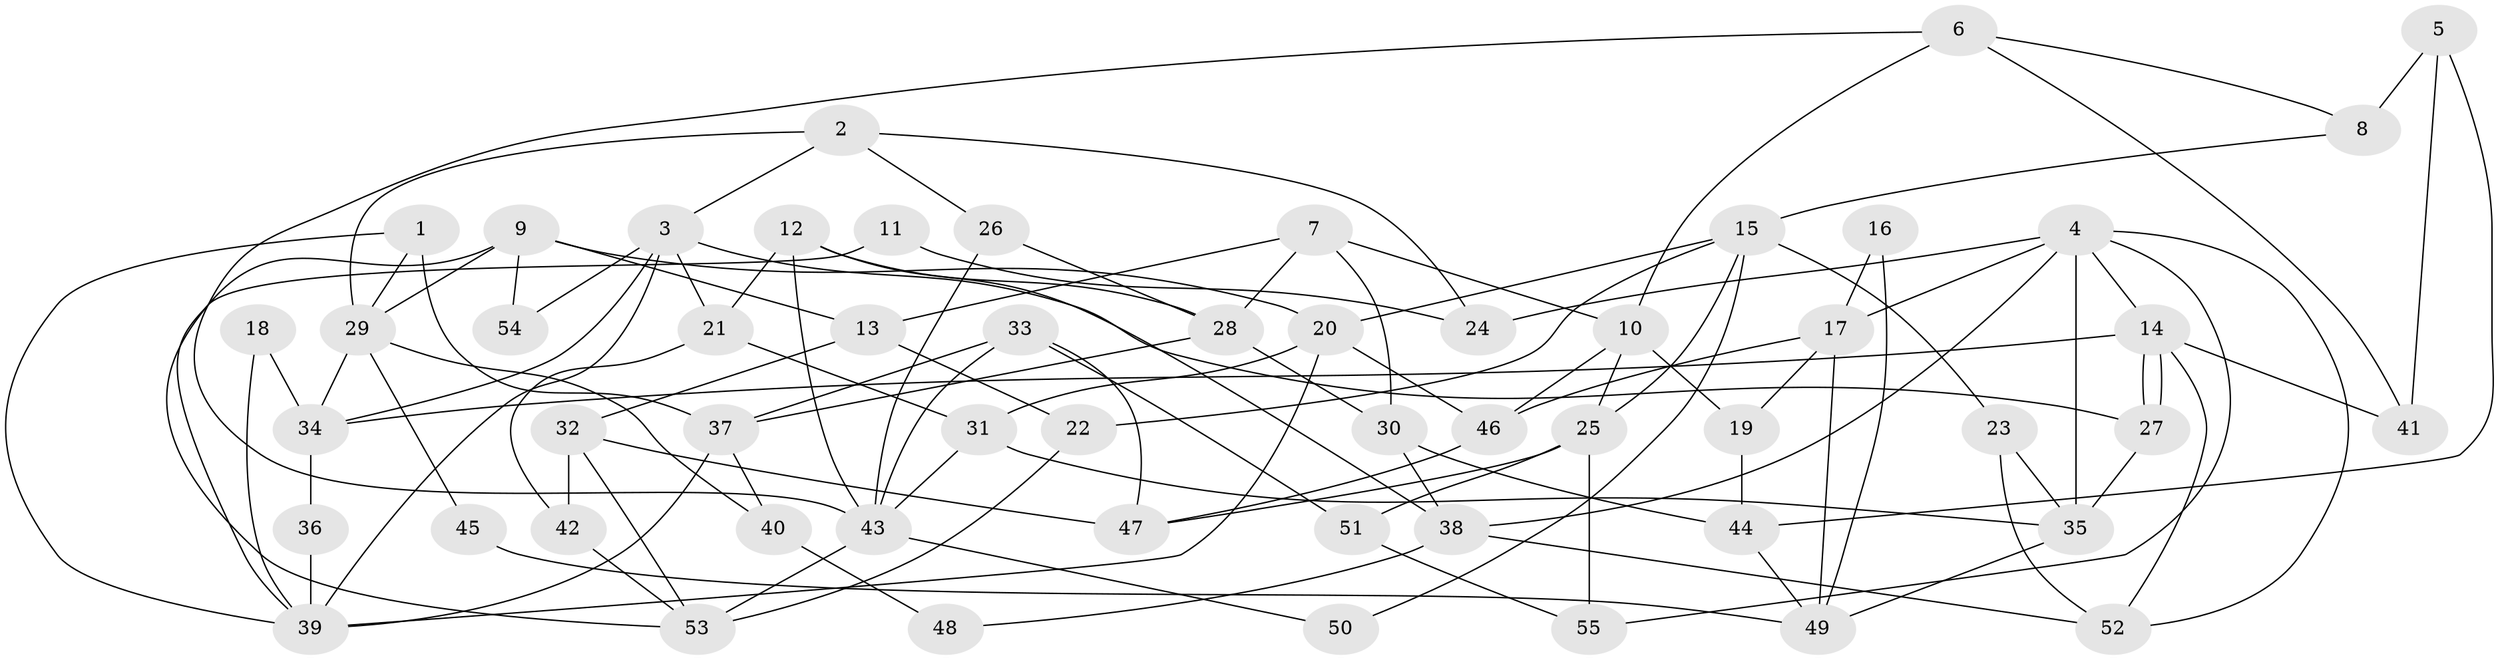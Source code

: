 // Generated by graph-tools (version 1.1) at 2025/11/02/27/25 16:11:19]
// undirected, 55 vertices, 110 edges
graph export_dot {
graph [start="1"]
  node [color=gray90,style=filled];
  1;
  2;
  3;
  4;
  5;
  6;
  7;
  8;
  9;
  10;
  11;
  12;
  13;
  14;
  15;
  16;
  17;
  18;
  19;
  20;
  21;
  22;
  23;
  24;
  25;
  26;
  27;
  28;
  29;
  30;
  31;
  32;
  33;
  34;
  35;
  36;
  37;
  38;
  39;
  40;
  41;
  42;
  43;
  44;
  45;
  46;
  47;
  48;
  49;
  50;
  51;
  52;
  53;
  54;
  55;
  1 -- 29;
  1 -- 39;
  1 -- 37;
  2 -- 3;
  2 -- 29;
  2 -- 24;
  2 -- 26;
  3 -- 39;
  3 -- 27;
  3 -- 21;
  3 -- 34;
  3 -- 54;
  4 -- 38;
  4 -- 35;
  4 -- 14;
  4 -- 17;
  4 -- 24;
  4 -- 52;
  4 -- 55;
  5 -- 44;
  5 -- 8;
  5 -- 41;
  6 -- 41;
  6 -- 43;
  6 -- 8;
  6 -- 10;
  7 -- 10;
  7 -- 13;
  7 -- 28;
  7 -- 30;
  8 -- 15;
  9 -- 53;
  9 -- 20;
  9 -- 13;
  9 -- 29;
  9 -- 54;
  10 -- 25;
  10 -- 19;
  10 -- 46;
  11 -- 24;
  11 -- 39;
  12 -- 38;
  12 -- 21;
  12 -- 28;
  12 -- 43;
  13 -- 22;
  13 -- 32;
  14 -- 27;
  14 -- 27;
  14 -- 34;
  14 -- 41;
  14 -- 52;
  15 -- 25;
  15 -- 23;
  15 -- 20;
  15 -- 22;
  15 -- 50;
  16 -- 17;
  16 -- 49;
  17 -- 46;
  17 -- 19;
  17 -- 49;
  18 -- 39;
  18 -- 34;
  19 -- 44;
  20 -- 46;
  20 -- 31;
  20 -- 39;
  21 -- 31;
  21 -- 42;
  22 -- 53;
  23 -- 35;
  23 -- 52;
  25 -- 55;
  25 -- 47;
  25 -- 51;
  26 -- 28;
  26 -- 43;
  27 -- 35;
  28 -- 30;
  28 -- 37;
  29 -- 34;
  29 -- 40;
  29 -- 45;
  30 -- 38;
  30 -- 44;
  31 -- 43;
  31 -- 35;
  32 -- 53;
  32 -- 42;
  32 -- 47;
  33 -- 43;
  33 -- 37;
  33 -- 47;
  33 -- 51;
  34 -- 36;
  35 -- 49;
  36 -- 39;
  37 -- 39;
  37 -- 40;
  38 -- 52;
  38 -- 48;
  40 -- 48;
  42 -- 53;
  43 -- 50;
  43 -- 53;
  44 -- 49;
  45 -- 49;
  46 -- 47;
  51 -- 55;
}
